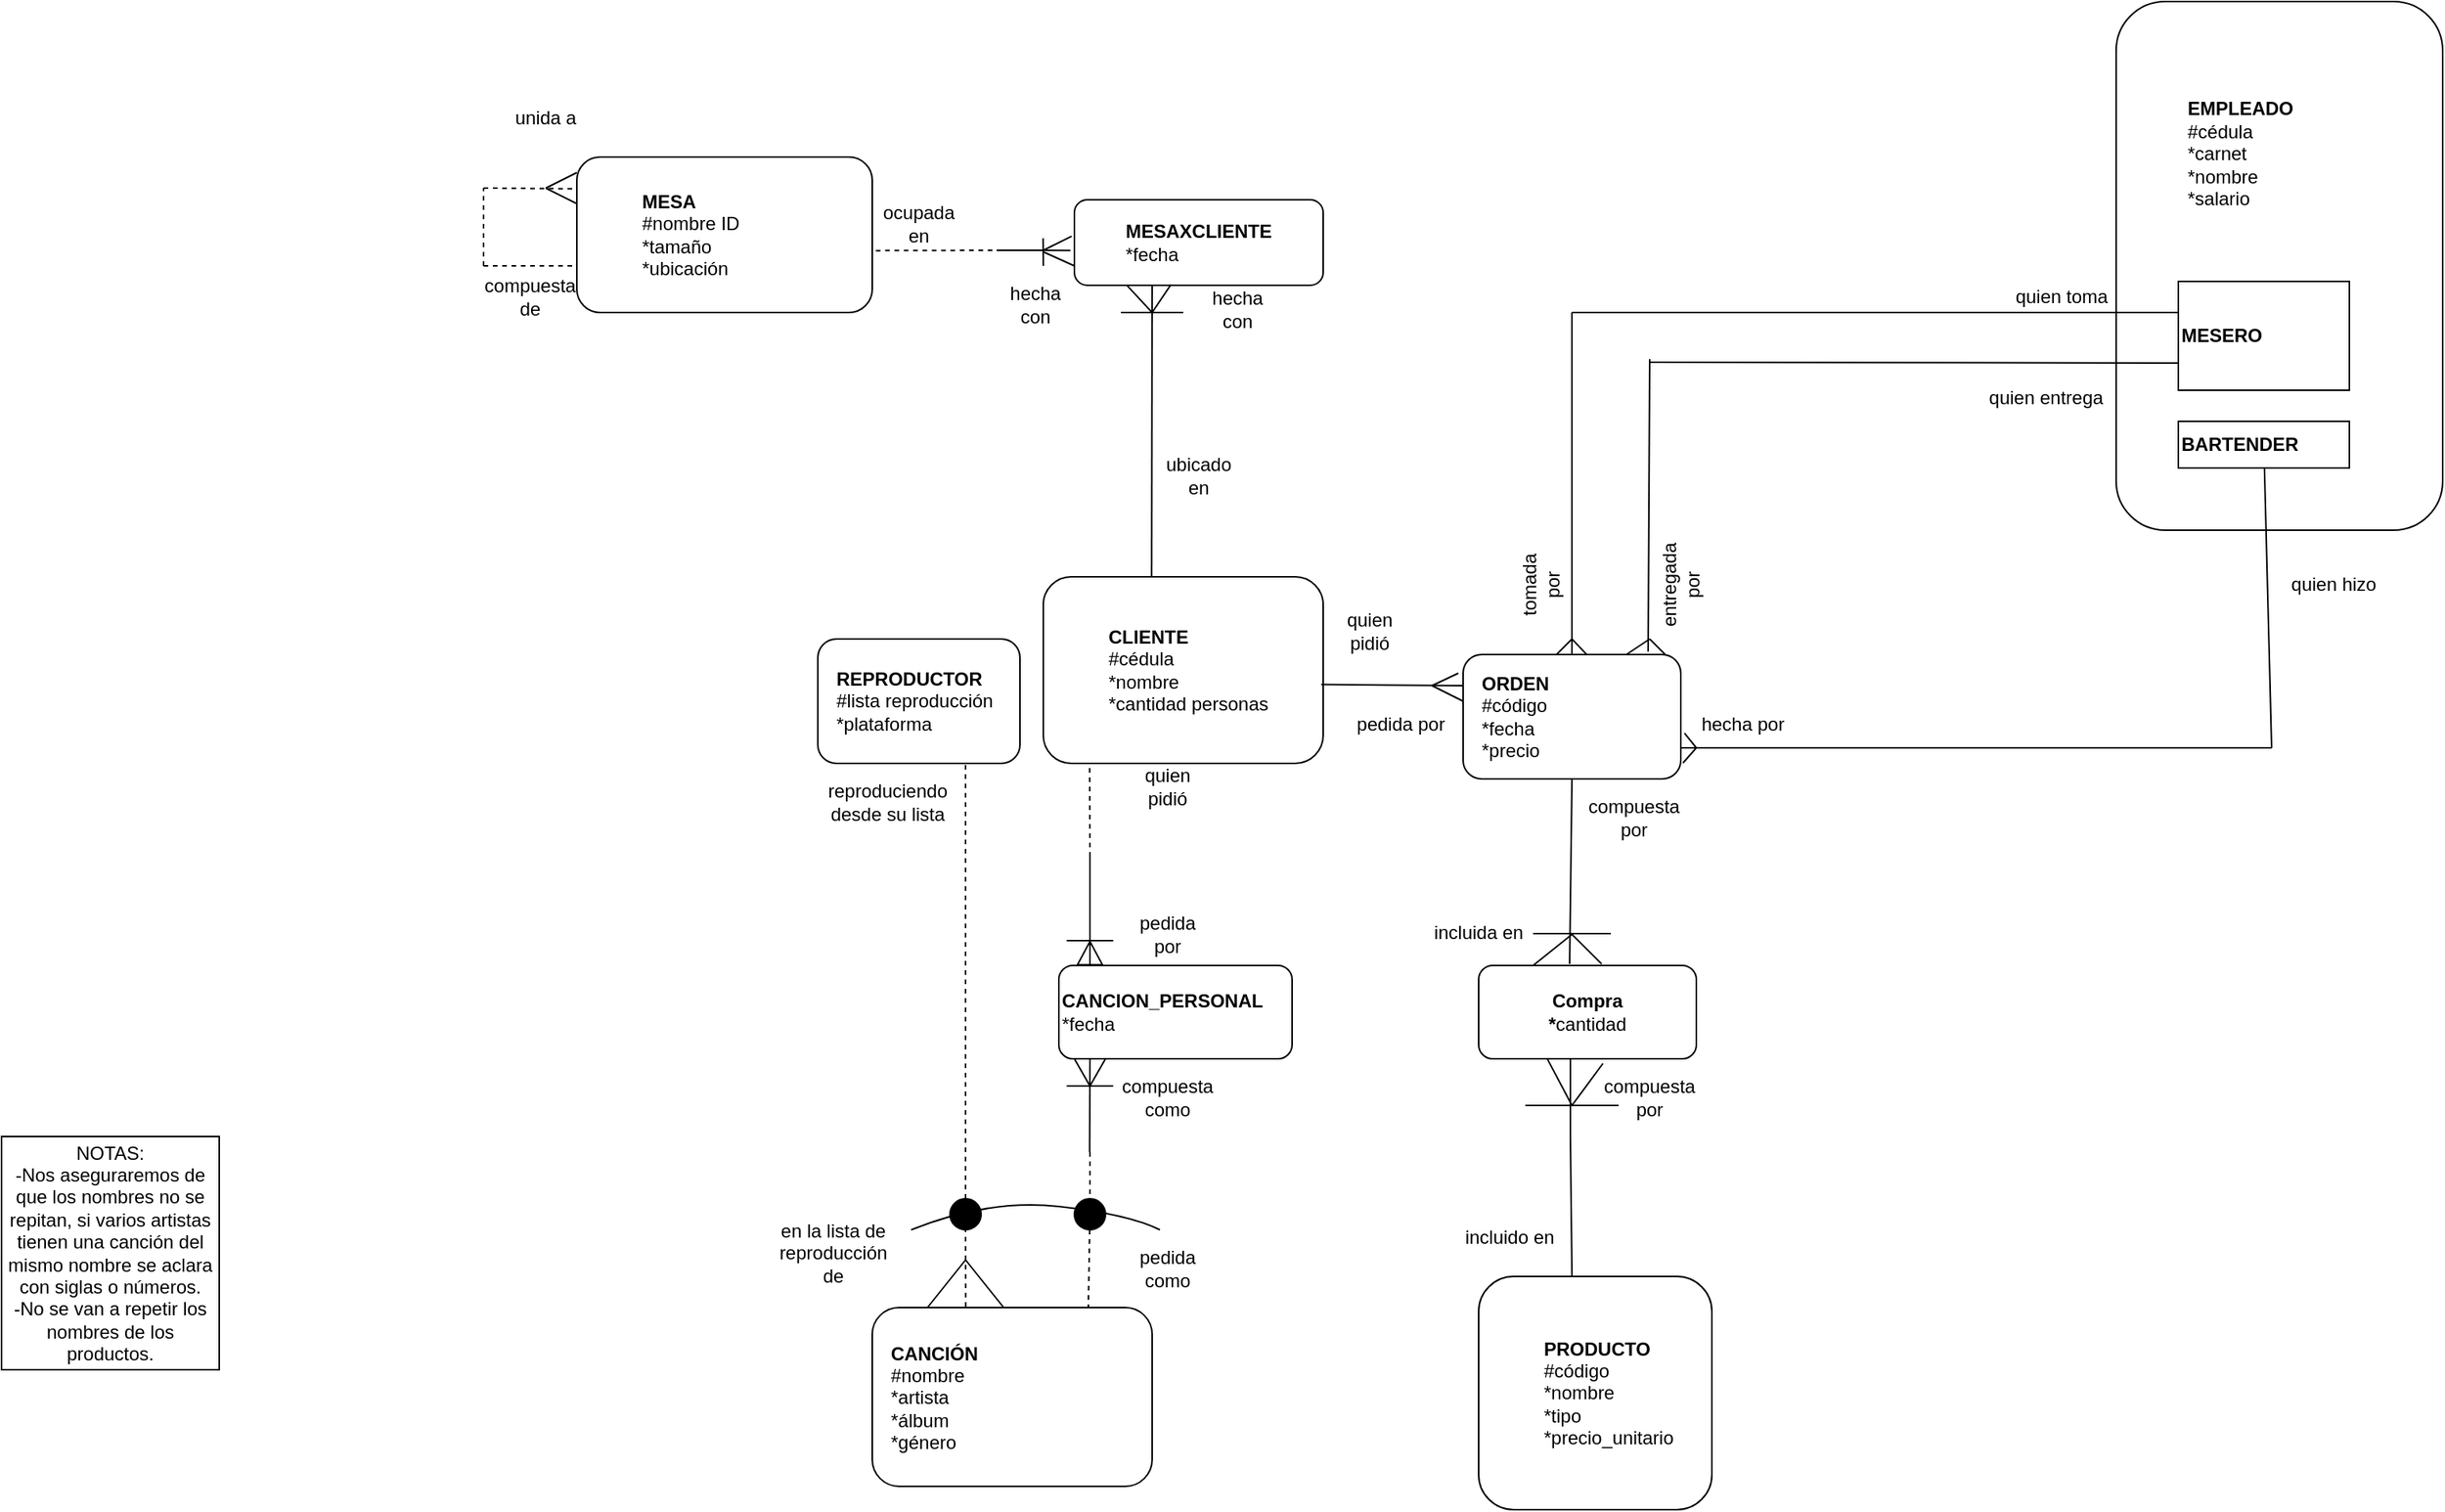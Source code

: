 <mxfile version="16.4.5" type="github">
  <diagram id="t7iMz_v3nmqHoSBbqk-X" name="ModeloER">
    <mxGraphModel dx="2048" dy="648" grid="1" gridSize="10" guides="1" tooltips="1" connect="1" arrows="1" fold="1" page="1" pageScale="1" pageWidth="827" pageHeight="1169" math="0" shadow="0">
      <root>
        <mxCell id="0" />
        <mxCell id="1" parent="0" />
        <mxCell id="OXFTJpmhbNPDLJmi7TiD-1" value="" style="triangle;whiteSpace=wrap;html=1;rotation=-90;connectable=0;fillColor=none;" vertex="1" parent="1">
          <mxGeometry x="104.38" y="800" width="31.25" height="50" as="geometry" />
        </mxCell>
        <mxCell id="szS_IiKJX-dhthdG4j-6-1" value="&lt;blockquote style=&quot;margin: 0 0 0 40px ; border: none ; padding: 0px&quot;&gt;&lt;b&gt;MESA&lt;/b&gt;&lt;/blockquote&gt;&lt;blockquote style=&quot;margin: 0px 0px 0px 40px ; border: none ; padding: 0px&quot;&gt;#nombre ID&lt;/blockquote&gt;&lt;blockquote style=&quot;margin: 0px 0px 0px 40px ; border: none ; padding: 0px&quot;&gt;*tamaño&lt;/blockquote&gt;&lt;blockquote style=&quot;margin: 0px 0px 0px 40px ; border: none ; padding: 0px&quot;&gt;*ubicación&lt;/blockquote&gt;" style="rounded=1;whiteSpace=wrap;html=1;align=left;" parent="1" vertex="1">
          <mxGeometry x="-130" y="100" width="190" height="100" as="geometry" />
        </mxCell>
        <mxCell id="szS_IiKJX-dhthdG4j-6-2" value="&lt;blockquote style=&quot;margin: 0 0 0 40px ; border: none ; padding: 0px&quot;&gt;&lt;b&gt;CLIENTE&lt;br&gt;&lt;/b&gt;#cédula&lt;br&gt;*nombre&lt;br&gt;*cantidad personas&lt;/blockquote&gt;" style="rounded=1;whiteSpace=wrap;html=1;align=left;" parent="1" vertex="1">
          <mxGeometry x="170" y="370" width="180" height="120" as="geometry" />
        </mxCell>
        <mxCell id="szS_IiKJX-dhthdG4j-6-14" value="" style="group;allowArrows=0;" parent="1" vertex="1" connectable="0">
          <mxGeometry x="860" width="210" height="430" as="geometry" />
        </mxCell>
        <mxCell id="szS_IiKJX-dhthdG4j-6-9" value="" style="rounded=1;whiteSpace=wrap;html=1;" parent="szS_IiKJX-dhthdG4j-6-14" vertex="1">
          <mxGeometry width="210" height="340" as="geometry" />
        </mxCell>
        <mxCell id="szS_IiKJX-dhthdG4j-6-8" value="&lt;blockquote style=&quot;margin: 0px 0px 0px 40px ; border: none ; padding: 0px&quot;&gt;&lt;/blockquote&gt;&lt;b&gt;&lt;div style=&quot;text-align: left&quot;&gt;&lt;b&gt;EMPLEADO&lt;/b&gt;&lt;/div&gt;&lt;/b&gt;&lt;blockquote style=&quot;margin: 0px 0px 0px 40px ; border: none ; padding: 0px&quot;&gt;&lt;/blockquote&gt;&lt;span&gt;&lt;div style=&quot;text-align: left&quot;&gt;&lt;span&gt;#cédula&lt;/span&gt;&lt;/div&gt;&lt;/span&gt;&lt;blockquote style=&quot;margin: 0px 0px 0px 40px ; border: none ; padding: 0px&quot;&gt;&lt;/blockquote&gt;&lt;span&gt;&lt;div style=&quot;text-align: left&quot;&gt;&lt;span&gt;*carnet&lt;/span&gt;&lt;/div&gt;&lt;/span&gt;&lt;blockquote style=&quot;margin: 0px 0px 0px 40px ; border: none ; padding: 0px&quot;&gt;&lt;/blockquote&gt;&lt;span&gt;&lt;div style=&quot;text-align: left&quot;&gt;&lt;span&gt;*nombre&lt;/span&gt;&lt;/div&gt;&lt;/span&gt;&lt;div style=&quot;text-align: left&quot;&gt;&lt;span&gt;*salario&lt;/span&gt;&lt;/div&gt;&lt;blockquote style=&quot;text-align: left ; margin: 0px 0px 0px 40px ; border: none ; padding: 0px&quot;&gt;&lt;br&gt;&lt;/blockquote&gt;" style="text;html=1;strokeColor=none;fillColor=none;align=center;verticalAlign=middle;whiteSpace=wrap;rounded=0;" parent="szS_IiKJX-dhthdG4j-6-14" vertex="1">
          <mxGeometry x="40" y="60" width="80" height="90" as="geometry" />
        </mxCell>
        <mxCell id="szS_IiKJX-dhthdG4j-6-11" value="&lt;b&gt;MESERO&lt;/b&gt;" style="rounded=0;whiteSpace=wrap;html=1;align=left;" parent="szS_IiKJX-dhthdG4j-6-14" vertex="1">
          <mxGeometry x="40" y="180" width="110" height="70" as="geometry" />
        </mxCell>
        <mxCell id="szS_IiKJX-dhthdG4j-6-13" value="&lt;b&gt;BARTENDER&lt;/b&gt;" style="rounded=0;whiteSpace=wrap;html=1;align=left;" parent="szS_IiKJX-dhthdG4j-6-14" vertex="1">
          <mxGeometry x="40" y="270" width="110" height="30" as="geometry" />
        </mxCell>
        <mxCell id="E4MxPmM2y-Qh73wYfzmi-9" value="quien hizo" style="text;html=1;strokeColor=none;fillColor=none;align=center;verticalAlign=middle;whiteSpace=wrap;rounded=0;rotation=0;" parent="szS_IiKJX-dhthdG4j-6-14" vertex="1">
          <mxGeometry x="110" y="360" width="60" height="30" as="geometry" />
        </mxCell>
        <mxCell id="szS_IiKJX-dhthdG4j-6-22" value="" style="group" parent="1" vertex="1" connectable="0">
          <mxGeometry x="25" y="410" width="130" height="80" as="geometry" />
        </mxCell>
        <mxCell id="szS_IiKJX-dhthdG4j-6-21" value="" style="rounded=1;whiteSpace=wrap;html=1;" parent="szS_IiKJX-dhthdG4j-6-22" vertex="1">
          <mxGeometry width="130" height="80" as="geometry" />
        </mxCell>
        <mxCell id="szS_IiKJX-dhthdG4j-6-20" value="&lt;b&gt;REPRODUCTOR&lt;/b&gt;&lt;br&gt;#lista reproducción&lt;br&gt;*plataforma" style="text;html=1;strokeColor=none;fillColor=none;align=left;verticalAlign=middle;whiteSpace=wrap;rounded=0;" parent="szS_IiKJX-dhthdG4j-6-22" vertex="1">
          <mxGeometry x="10" y="5" width="110" height="70" as="geometry" />
        </mxCell>
        <mxCell id="szS_IiKJX-dhthdG4j-6-25" value="" style="group" parent="1" vertex="1" connectable="0">
          <mxGeometry x="440" y="420" width="140" height="80" as="geometry" />
        </mxCell>
        <mxCell id="szS_IiKJX-dhthdG4j-6-24" value="" style="rounded=1;whiteSpace=wrap;html=1;" parent="szS_IiKJX-dhthdG4j-6-25" vertex="1">
          <mxGeometry width="140" height="80" as="geometry" />
        </mxCell>
        <mxCell id="szS_IiKJX-dhthdG4j-6-23" value="&lt;div&gt;&lt;b&gt;ORDEN&lt;/b&gt;&lt;/div&gt;&lt;div&gt;#código&lt;/div&gt;&lt;div&gt;*fecha&lt;/div&gt;&lt;div&gt;*precio&lt;/div&gt;" style="text;html=1;strokeColor=none;fillColor=none;align=left;verticalAlign=middle;whiteSpace=wrap;rounded=0;" parent="szS_IiKJX-dhthdG4j-6-25" vertex="1">
          <mxGeometry x="10" y="5" width="120" height="70" as="geometry" />
        </mxCell>
        <mxCell id="szS_IiKJX-dhthdG4j-6-31" value="" style="group" parent="1" vertex="1" connectable="0">
          <mxGeometry x="60" y="840" width="180" height="115" as="geometry" />
        </mxCell>
        <mxCell id="szS_IiKJX-dhthdG4j-6-30" value="" style="rounded=1;whiteSpace=wrap;html=1;" parent="szS_IiKJX-dhthdG4j-6-31" vertex="1">
          <mxGeometry width="180" height="115" as="geometry" />
        </mxCell>
        <mxCell id="szS_IiKJX-dhthdG4j-6-29" value="&lt;b&gt;CANCIÓN&lt;/b&gt;&lt;br&gt;#nombre&lt;br&gt;*artista&lt;br&gt;*álbum&lt;br&gt;*género" style="text;html=1;strokeColor=none;fillColor=none;align=left;verticalAlign=middle;whiteSpace=wrap;rounded=0;" parent="szS_IiKJX-dhthdG4j-6-31" vertex="1">
          <mxGeometry x="10" y="12.5" width="160" height="90" as="geometry" />
        </mxCell>
        <mxCell id="szS_IiKJX-dhthdG4j-6-37" value="" style="endArrow=none;dashed=1;html=1;rounded=0;exitX=1.012;exitY=0.602;exitDx=0;exitDy=0;exitPerimeter=0;" parent="1" source="szS_IiKJX-dhthdG4j-6-1" edge="1">
          <mxGeometry width="50" height="50" relative="1" as="geometry">
            <mxPoint x="100" y="150" as="sourcePoint" />
            <mxPoint x="140" y="160" as="targetPoint" />
          </mxGeometry>
        </mxCell>
        <mxCell id="szS_IiKJX-dhthdG4j-6-39" value="" style="endArrow=none;html=1;rounded=0;entryX=0.387;entryY=0;entryDx=0;entryDy=0;entryPerimeter=0;" parent="1" target="szS_IiKJX-dhthdG4j-6-2" edge="1">
          <mxGeometry width="50" height="50" relative="1" as="geometry">
            <mxPoint x="240" y="180" as="sourcePoint" />
            <mxPoint x="239.6" y="245" as="targetPoint" />
          </mxGeometry>
        </mxCell>
        <mxCell id="szS_IiKJX-dhthdG4j-6-40" value="" style="endArrow=none;dashed=1;html=1;rounded=0;entryX=0.772;entryY=0;entryDx=0;entryDy=0;entryPerimeter=0;startArrow=none;" parent="1" source="stF59OzjU4HoUzXqxAx8-54" target="szS_IiKJX-dhthdG4j-6-30" edge="1">
          <mxGeometry width="50" height="50" relative="1" as="geometry">
            <mxPoint x="199" y="750" as="sourcePoint" />
            <mxPoint x="199" y="640" as="targetPoint" />
          </mxGeometry>
        </mxCell>
        <mxCell id="szS_IiKJX-dhthdG4j-6-50" value="" style="endArrow=none;html=1;rounded=0;" parent="1" edge="1">
          <mxGeometry width="50" height="50" relative="1" as="geometry">
            <mxPoint x="510" y="200" as="sourcePoint" />
            <mxPoint x="900" y="200" as="targetPoint" />
          </mxGeometry>
        </mxCell>
        <mxCell id="szS_IiKJX-dhthdG4j-6-68" value="" style="shape=image;html=1;verticalAlign=top;verticalLabelPosition=bottom;labelBackgroundColor=#ffffff;imageAspect=0;aspect=fixed;image=https://cdn4.iconfinder.com/data/icons/essential-app-2/16/record-round-circle-dot-128.png;connectable=0;allowArrows=0;" parent="1" vertex="1">
          <mxGeometry x="130" y="550" as="geometry" />
        </mxCell>
        <mxCell id="szS_IiKJX-dhthdG4j-6-79" value="" style="endArrow=none;html=1;curved=1;" parent="1" edge="1">
          <mxGeometry width="50" height="50" relative="1" as="geometry">
            <mxPoint x="510" y="420" as="sourcePoint" />
            <mxPoint x="510" y="200" as="targetPoint" />
          </mxGeometry>
        </mxCell>
        <mxCell id="szS_IiKJX-dhthdG4j-6-80" value="" style="endArrow=none;html=1;curved=1;entryX=0;entryY=0.75;entryDx=0;entryDy=0;" parent="1" target="szS_IiKJX-dhthdG4j-6-11" edge="1">
          <mxGeometry width="50" height="50" relative="1" as="geometry">
            <mxPoint x="560" y="232" as="sourcePoint" />
            <mxPoint x="590" y="390" as="targetPoint" />
          </mxGeometry>
        </mxCell>
        <mxCell id="szS_IiKJX-dhthdG4j-6-81" value="" style="endArrow=none;html=1;curved=1;exitX=0.85;exitY=-0.023;exitDx=0;exitDy=0;exitPerimeter=0;" parent="1" source="szS_IiKJX-dhthdG4j-6-24" edge="1">
          <mxGeometry width="50" height="50" relative="1" as="geometry">
            <mxPoint x="560" y="410" as="sourcePoint" />
            <mxPoint x="560" y="230" as="targetPoint" />
          </mxGeometry>
        </mxCell>
        <mxCell id="szS_IiKJX-dhthdG4j-6-88" value="en la lista de reproducción de" style="text;html=1;strokeColor=none;fillColor=none;align=center;verticalAlign=middle;whiteSpace=wrap;rounded=0;" parent="1" vertex="1">
          <mxGeometry y="780" width="70" height="50" as="geometry" />
        </mxCell>
        <mxCell id="szS_IiKJX-dhthdG4j-6-90" value="pedida como" style="text;html=1;strokeColor=none;fillColor=none;align=center;verticalAlign=middle;whiteSpace=wrap;rounded=0;" parent="1" vertex="1">
          <mxGeometry x="220" y="800" width="60" height="30" as="geometry" />
        </mxCell>
        <mxCell id="szS_IiKJX-dhthdG4j-6-91" value="reproduciendo desde su lista" style="text;html=1;strokeColor=none;fillColor=none;align=center;verticalAlign=middle;whiteSpace=wrap;rounded=0;" parent="1" vertex="1">
          <mxGeometry x="40" y="500" width="60" height="30" as="geometry" />
        </mxCell>
        <mxCell id="szS_IiKJX-dhthdG4j-6-93" value="quien pidió" style="text;html=1;strokeColor=none;fillColor=none;align=center;verticalAlign=middle;whiteSpace=wrap;rounded=0;" parent="1" vertex="1">
          <mxGeometry x="220" y="490" width="60" height="30" as="geometry" />
        </mxCell>
        <mxCell id="szS_IiKJX-dhthdG4j-6-95" value="quien pidió" style="text;html=1;strokeColor=none;fillColor=none;align=center;verticalAlign=middle;whiteSpace=wrap;rounded=0;rotation=0;" parent="1" vertex="1">
          <mxGeometry x="350" y="390" width="60" height="30" as="geometry" />
        </mxCell>
        <mxCell id="szS_IiKJX-dhthdG4j-6-97" value="pedida por" style="text;html=1;strokeColor=none;fillColor=none;align=center;verticalAlign=middle;whiteSpace=wrap;rounded=0;rotation=0;" parent="1" vertex="1">
          <mxGeometry x="370" y="450" width="60" height="30" as="geometry" />
        </mxCell>
        <mxCell id="szS_IiKJX-dhthdG4j-6-98" value="tomada por" style="text;html=1;strokeColor=none;fillColor=none;align=center;verticalAlign=middle;whiteSpace=wrap;rounded=0;rotation=-90;" parent="1" vertex="1">
          <mxGeometry x="460" y="360" width="60" height="30" as="geometry" />
        </mxCell>
        <mxCell id="szS_IiKJX-dhthdG4j-6-102" value="quien toma" style="text;html=1;strokeColor=none;fillColor=none;align=center;verticalAlign=middle;whiteSpace=wrap;rounded=0;" parent="1" vertex="1">
          <mxGeometry x="760" y="180" width="130" height="20" as="geometry" />
        </mxCell>
        <mxCell id="szS_IiKJX-dhthdG4j-6-103" value="quien entrega" style="text;html=1;strokeColor=none;fillColor=none;align=center;verticalAlign=middle;whiteSpace=wrap;rounded=0;" parent="1" vertex="1">
          <mxGeometry x="770" y="240" width="90" height="30" as="geometry" />
        </mxCell>
        <mxCell id="szS_IiKJX-dhthdG4j-6-104" value="entregada por" style="text;html=1;strokeColor=none;fillColor=none;align=center;verticalAlign=middle;whiteSpace=wrap;rounded=0;rotation=-90;" parent="1" vertex="1">
          <mxGeometry x="550" y="360" width="60" height="30" as="geometry" />
        </mxCell>
        <mxCell id="szS_IiKJX-dhthdG4j-6-105" value="" style="endArrow=none;html=1;entryX=0.57;entryY=0.004;entryDx=0;entryDy=0;entryPerimeter=0;" parent="1" target="szS_IiKJX-dhthdG4j-6-24" edge="1">
          <mxGeometry width="50" height="50" relative="1" as="geometry">
            <mxPoint x="510" y="410" as="sourcePoint" />
            <mxPoint x="630" y="360" as="targetPoint" />
          </mxGeometry>
        </mxCell>
        <mxCell id="szS_IiKJX-dhthdG4j-6-106" value="" style="endArrow=none;html=1;entryX=0.429;entryY=0;entryDx=0;entryDy=0;entryPerimeter=0;" parent="1" target="szS_IiKJX-dhthdG4j-6-24" edge="1">
          <mxGeometry width="50" height="50" relative="1" as="geometry">
            <mxPoint x="510" y="410" as="sourcePoint" />
            <mxPoint x="630" y="360" as="targetPoint" />
          </mxGeometry>
        </mxCell>
        <mxCell id="szS_IiKJX-dhthdG4j-6-110" value="" style="endArrow=none;html=1;exitX=0.75;exitY=0;exitDx=0;exitDy=0;" parent="1" source="szS_IiKJX-dhthdG4j-6-24" edge="1">
          <mxGeometry width="50" height="50" relative="1" as="geometry">
            <mxPoint x="580" y="400" as="sourcePoint" />
            <mxPoint x="560" y="410" as="targetPoint" />
          </mxGeometry>
        </mxCell>
        <mxCell id="szS_IiKJX-dhthdG4j-6-111" value="" style="endArrow=none;html=1;" parent="1" edge="1">
          <mxGeometry width="50" height="50" relative="1" as="geometry">
            <mxPoint x="560" y="410" as="sourcePoint" />
            <mxPoint x="570" y="420" as="targetPoint" />
          </mxGeometry>
        </mxCell>
        <mxCell id="szS_IiKJX-dhthdG4j-6-119" value="ocupada en" style="text;html=1;strokeColor=none;fillColor=none;align=center;verticalAlign=middle;whiteSpace=wrap;rounded=0;" parent="1" vertex="1">
          <mxGeometry x="60" y="127.5" width="60" height="30" as="geometry" />
        </mxCell>
        <mxCell id="szS_IiKJX-dhthdG4j-6-120" value="ubicado en" style="text;html=1;strokeColor=none;fillColor=none;align=center;verticalAlign=middle;whiteSpace=wrap;rounded=0;connectable=0;" parent="1" vertex="1">
          <mxGeometry x="240" y="290" width="60" height="30" as="geometry" />
        </mxCell>
        <mxCell id="szS_IiKJX-dhthdG4j-6-143" value="" style="endArrow=none;html=1;dashed=1;entryX=-0.006;entryY=0.204;entryDx=0;entryDy=0;entryPerimeter=0;" parent="1" target="szS_IiKJX-dhthdG4j-6-1" edge="1">
          <mxGeometry width="50" height="50" relative="1" as="geometry">
            <mxPoint x="-190" y="120" as="sourcePoint" />
            <mxPoint x="-160" y="120" as="targetPoint" />
          </mxGeometry>
        </mxCell>
        <mxCell id="szS_IiKJX-dhthdG4j-6-146" value="" style="endArrow=none;dashed=1;html=1;" parent="1" edge="1">
          <mxGeometry width="50" height="50" relative="1" as="geometry">
            <mxPoint x="-190" y="170" as="sourcePoint" />
            <mxPoint x="-190" y="120" as="targetPoint" />
          </mxGeometry>
        </mxCell>
        <mxCell id="szS_IiKJX-dhthdG4j-6-147" value="" style="endArrow=none;dashed=1;html=1;" parent="1" edge="1">
          <mxGeometry width="50" height="50" relative="1" as="geometry">
            <mxPoint x="-190" y="170" as="sourcePoint" />
            <mxPoint x="-130" y="170" as="targetPoint" />
          </mxGeometry>
        </mxCell>
        <mxCell id="szS_IiKJX-dhthdG4j-6-150" value="compuesta de" style="text;html=1;strokeColor=none;fillColor=none;align=center;verticalAlign=middle;whiteSpace=wrap;rounded=0;" parent="1" vertex="1">
          <mxGeometry x="-190" y="175" width="60" height="30" as="geometry" />
        </mxCell>
        <mxCell id="szS_IiKJX-dhthdG4j-6-151" value="unida a" style="text;html=1;strokeColor=none;fillColor=none;align=center;verticalAlign=middle;whiteSpace=wrap;rounded=0;" parent="1" vertex="1">
          <mxGeometry x="-180" y="60" width="60" height="30" as="geometry" />
        </mxCell>
        <mxCell id="E4MxPmM2y-Qh73wYfzmi-6" value="hecha por" style="text;html=1;strokeColor=none;fillColor=none;align=center;verticalAlign=middle;whiteSpace=wrap;rounded=0;rotation=0;" parent="1" vertex="1">
          <mxGeometry x="590" y="450" width="60" height="30" as="geometry" />
        </mxCell>
        <mxCell id="E4MxPmM2y-Qh73wYfzmi-7" value="" style="endArrow=none;html=1;rounded=0;exitX=1;exitY=0.75;exitDx=0;exitDy=0;" parent="1" source="szS_IiKJX-dhthdG4j-6-24" edge="1">
          <mxGeometry width="50" height="50" relative="1" as="geometry">
            <mxPoint x="750" y="560" as="sourcePoint" />
            <mxPoint x="960" y="480" as="targetPoint" />
          </mxGeometry>
        </mxCell>
        <mxCell id="E4MxPmM2y-Qh73wYfzmi-8" value="" style="endArrow=none;html=1;rounded=0;" parent="1" target="szS_IiKJX-dhthdG4j-6-13" edge="1">
          <mxGeometry width="50" height="50" relative="1" as="geometry">
            <mxPoint x="960" y="480" as="sourcePoint" />
            <mxPoint x="800" y="510" as="targetPoint" />
          </mxGeometry>
        </mxCell>
        <mxCell id="E4MxPmM2y-Qh73wYfzmi-29" value="" style="endArrow=none;html=1;rounded=0;exitX=1.017;exitY=0.632;exitDx=0;exitDy=0;exitPerimeter=0;" parent="1" source="szS_IiKJX-dhthdG4j-6-24" edge="1">
          <mxGeometry width="50" height="50" relative="1" as="geometry">
            <mxPoint x="730" y="410" as="sourcePoint" />
            <mxPoint x="590" y="480" as="targetPoint" />
          </mxGeometry>
        </mxCell>
        <mxCell id="E4MxPmM2y-Qh73wYfzmi-30" value="" style="endArrow=none;html=1;rounded=0;exitX=1.01;exitY=0.872;exitDx=0;exitDy=0;exitPerimeter=0;" parent="1" source="szS_IiKJX-dhthdG4j-6-24" edge="1">
          <mxGeometry width="50" height="50" relative="1" as="geometry">
            <mxPoint x="730" y="410" as="sourcePoint" />
            <mxPoint x="590" y="480" as="targetPoint" />
          </mxGeometry>
        </mxCell>
        <mxCell id="gC7zmRtma9nNrmju2rJM-2" value="NOTAS:&lt;br&gt;-Nos aseguraremos de que los nombres no se repitan, si varios artistas tienen una canción del mismo nombre se aclara con siglas o números.&lt;br&gt;-No se van a repetir los nombres de los productos." style="rounded=0;whiteSpace=wrap;html=1;" parent="1" vertex="1">
          <mxGeometry x="-500" y="730" width="140" height="150" as="geometry" />
        </mxCell>
        <mxCell id="stF59OzjU4HoUzXqxAx8-1" value="&lt;b&gt;MESAXCLIENTE&lt;/b&gt;&lt;br&gt;&lt;div style=&quot;text-align: left&quot;&gt;&lt;span&gt;*fecha&lt;/span&gt;&lt;/div&gt;" style="rounded=1;whiteSpace=wrap;html=1;align=center;" parent="1" vertex="1">
          <mxGeometry x="190" y="127.5" width="160" height="55" as="geometry" />
        </mxCell>
        <mxCell id="stF59OzjU4HoUzXqxAx8-7" value="" style="endArrow=none;html=1;rounded=0;entryX=0.388;entryY=0.992;entryDx=0;entryDy=0;entryPerimeter=0;" parent="1" target="stF59OzjU4HoUzXqxAx8-1" edge="1">
          <mxGeometry width="50" height="50" relative="1" as="geometry">
            <mxPoint x="240" y="200" as="sourcePoint" />
            <mxPoint x="280" y="210" as="targetPoint" />
          </mxGeometry>
        </mxCell>
        <mxCell id="stF59OzjU4HoUzXqxAx8-8" value="" style="endArrow=none;html=1;rounded=0;exitX=0.212;exitY=1.003;exitDx=0;exitDy=0;exitPerimeter=0;" parent="1" source="stF59OzjU4HoUzXqxAx8-1" edge="1">
          <mxGeometry width="50" height="50" relative="1" as="geometry">
            <mxPoint x="230" y="260" as="sourcePoint" />
            <mxPoint x="240" y="200" as="targetPoint" />
          </mxGeometry>
        </mxCell>
        <mxCell id="stF59OzjU4HoUzXqxAx8-15" value="hecha con" style="text;html=1;strokeColor=none;fillColor=none;align=center;verticalAlign=middle;whiteSpace=wrap;rounded=0;" parent="1" vertex="1">
          <mxGeometry x="140" y="180" width="50" height="30" as="geometry" />
        </mxCell>
        <mxCell id="stF59OzjU4HoUzXqxAx8-16" value="" style="endArrow=none;html=1;rounded=0;" parent="1" edge="1">
          <mxGeometry width="50" height="50" relative="1" as="geometry">
            <mxPoint x="220" y="200" as="sourcePoint" />
            <mxPoint x="260" y="200" as="targetPoint" />
          </mxGeometry>
        </mxCell>
        <mxCell id="stF59OzjU4HoUzXqxAx8-17" value="hecha con" style="text;html=1;strokeColor=none;fillColor=none;align=center;verticalAlign=middle;whiteSpace=wrap;rounded=0;" parent="1" vertex="1">
          <mxGeometry x="270" y="182.5" width="50" height="30" as="geometry" />
        </mxCell>
        <mxCell id="stF59OzjU4HoUzXqxAx8-18" value="" style="endArrow=none;html=1;rounded=0;entryX=-0.016;entryY=0.594;entryDx=0;entryDy=0;entryPerimeter=0;" parent="1" target="stF59OzjU4HoUzXqxAx8-1" edge="1">
          <mxGeometry width="50" height="50" relative="1" as="geometry">
            <mxPoint x="140" y="160" as="sourcePoint" />
            <mxPoint x="170" y="155" as="targetPoint" />
            <Array as="points">
              <mxPoint x="170" y="160" />
            </Array>
          </mxGeometry>
        </mxCell>
        <mxCell id="stF59OzjU4HoUzXqxAx8-19" value="" style="endArrow=none;html=1;rounded=0;" parent="1" edge="1">
          <mxGeometry width="50" height="50" relative="1" as="geometry">
            <mxPoint x="170" y="170" as="sourcePoint" />
            <mxPoint x="169.87" y="152.25" as="targetPoint" />
          </mxGeometry>
        </mxCell>
        <mxCell id="stF59OzjU4HoUzXqxAx8-20" value="" style="endArrow=none;html=1;rounded=0;entryX=-0.011;entryY=0.426;entryDx=0;entryDy=0;entryPerimeter=0;" parent="1" target="stF59OzjU4HoUzXqxAx8-1" edge="1">
          <mxGeometry width="50" height="50" relative="1" as="geometry">
            <mxPoint x="170" y="160" as="sourcePoint" />
            <mxPoint x="160" y="140" as="targetPoint" />
          </mxGeometry>
        </mxCell>
        <mxCell id="stF59OzjU4HoUzXqxAx8-21" value="" style="endArrow=none;html=1;rounded=0;entryX=0;entryY=0.773;entryDx=0;entryDy=0;entryPerimeter=0;" parent="1" target="stF59OzjU4HoUzXqxAx8-1" edge="1">
          <mxGeometry width="50" height="50" relative="1" as="geometry">
            <mxPoint x="170" y="161" as="sourcePoint" />
            <mxPoint x="198.24" y="160.93" as="targetPoint" />
          </mxGeometry>
        </mxCell>
        <mxCell id="stF59OzjU4HoUzXqxAx8-22" value="" style="endArrow=none;html=1;rounded=0;entryX=0;entryY=0.3;entryDx=0;entryDy=0;entryPerimeter=0;" parent="1" target="szS_IiKJX-dhthdG4j-6-1" edge="1">
          <mxGeometry width="50" height="50" relative="1" as="geometry">
            <mxPoint x="-150" y="120" as="sourcePoint" />
            <mxPoint x="-30" y="130" as="targetPoint" />
          </mxGeometry>
        </mxCell>
        <mxCell id="stF59OzjU4HoUzXqxAx8-23" value="" style="endArrow=none;html=1;rounded=0;entryX=0;entryY=0.1;entryDx=0;entryDy=0;entryPerimeter=0;" parent="1" target="szS_IiKJX-dhthdG4j-6-1" edge="1">
          <mxGeometry width="50" height="50" relative="1" as="geometry">
            <mxPoint x="-150" y="120" as="sourcePoint" />
            <mxPoint x="-30" y="130" as="targetPoint" />
          </mxGeometry>
        </mxCell>
        <mxCell id="stF59OzjU4HoUzXqxAx8-24" value="&lt;blockquote style=&quot;margin: 0 0 0 40px ; border: none ; padding: 0px&quot;&gt;&lt;b&gt;PRODUCTO&lt;/b&gt;&lt;/blockquote&gt;&lt;blockquote style=&quot;margin: 0 0 0 40px ; border: none ; padding: 0px&quot;&gt;#código&lt;/blockquote&gt;&lt;blockquote style=&quot;margin: 0 0 0 40px ; border: none ; padding: 0px&quot;&gt;*nombre&lt;/blockquote&gt;&lt;blockquote style=&quot;margin: 0 0 0 40px ; border: none ; padding: 0px&quot;&gt;*tipo&lt;/blockquote&gt;&lt;blockquote style=&quot;margin: 0 0 0 40px ; border: none ; padding: 0px&quot;&gt;*precio_unitario&lt;/blockquote&gt;" style="rounded=1;whiteSpace=wrap;html=1;align=left;" parent="1" vertex="1">
          <mxGeometry x="450" y="820" width="150" height="150" as="geometry" />
        </mxCell>
        <mxCell id="stF59OzjU4HoUzXqxAx8-26" value="" style="endArrow=none;html=1;rounded=0;" parent="1" edge="1">
          <mxGeometry width="50" height="50" relative="1" as="geometry">
            <mxPoint x="510" y="820" as="sourcePoint" />
            <mxPoint x="509" y="680" as="targetPoint" />
            <Array as="points">
              <mxPoint x="509" y="730" />
            </Array>
          </mxGeometry>
        </mxCell>
        <mxCell id="stF59OzjU4HoUzXqxAx8-27" value="&lt;b&gt;Compra&lt;br&gt;&lt;div style=&quot;text-align: left&quot;&gt;&lt;b&gt;*&lt;/b&gt;&lt;span style=&quot;font-weight: normal&quot;&gt;cantidad&lt;/span&gt;&lt;/div&gt;&lt;/b&gt;" style="rounded=1;whiteSpace=wrap;html=1;align=center;" parent="1" vertex="1">
          <mxGeometry x="450" y="620" width="140" height="60" as="geometry" />
        </mxCell>
        <mxCell id="stF59OzjU4HoUzXqxAx8-29" value="" style="endArrow=none;html=1;rounded=0;entryX=0.571;entryY=1.05;entryDx=0;entryDy=0;entryPerimeter=0;" parent="1" target="stF59OzjU4HoUzXqxAx8-27" edge="1">
          <mxGeometry width="50" height="50" relative="1" as="geometry">
            <mxPoint x="510" y="710" as="sourcePoint" />
            <mxPoint x="620" y="640" as="targetPoint" />
          </mxGeometry>
        </mxCell>
        <mxCell id="stF59OzjU4HoUzXqxAx8-30" value="" style="endArrow=none;html=1;rounded=0;entryX=0.315;entryY=0.999;entryDx=0;entryDy=0;entryPerimeter=0;" parent="1" target="stF59OzjU4HoUzXqxAx8-27" edge="1">
          <mxGeometry width="50" height="50" relative="1" as="geometry">
            <mxPoint x="510" y="710" as="sourcePoint" />
            <mxPoint x="620" y="640" as="targetPoint" />
          </mxGeometry>
        </mxCell>
        <mxCell id="stF59OzjU4HoUzXqxAx8-31" value="" style="endArrow=none;html=1;rounded=0;exitX=0.25;exitY=0;exitDx=0;exitDy=0;" parent="1" source="stF59OzjU4HoUzXqxAx8-27" edge="1">
          <mxGeometry width="50" height="50" relative="1" as="geometry">
            <mxPoint x="570" y="690" as="sourcePoint" />
            <mxPoint x="510" y="600" as="targetPoint" />
          </mxGeometry>
        </mxCell>
        <mxCell id="stF59OzjU4HoUzXqxAx8-32" value="" style="endArrow=none;html=1;rounded=0;entryX=0.565;entryY=-0.017;entryDx=0;entryDy=0;entryPerimeter=0;" parent="1" target="stF59OzjU4HoUzXqxAx8-27" edge="1">
          <mxGeometry width="50" height="50" relative="1" as="geometry">
            <mxPoint x="510" y="600" as="sourcePoint" />
            <mxPoint x="620" y="640" as="targetPoint" />
          </mxGeometry>
        </mxCell>
        <mxCell id="stF59OzjU4HoUzXqxAx8-33" value="" style="endArrow=none;html=1;rounded=0;exitX=0.418;exitY=-0.017;exitDx=0;exitDy=0;exitPerimeter=0;" parent="1" source="stF59OzjU4HoUzXqxAx8-27" edge="1">
          <mxGeometry width="50" height="50" relative="1" as="geometry">
            <mxPoint x="510" y="610" as="sourcePoint" />
            <mxPoint x="510" y="500" as="targetPoint" />
          </mxGeometry>
        </mxCell>
        <mxCell id="stF59OzjU4HoUzXqxAx8-35" value="compuesta por" style="text;html=1;strokeColor=none;fillColor=none;align=center;verticalAlign=middle;whiteSpace=wrap;rounded=0;" parent="1" vertex="1">
          <mxGeometry x="520" y="510" width="60" height="30" as="geometry" />
        </mxCell>
        <mxCell id="stF59OzjU4HoUzXqxAx8-36" value="incluida en" style="text;html=1;strokeColor=none;fillColor=none;align=center;verticalAlign=middle;whiteSpace=wrap;rounded=0;" parent="1" vertex="1">
          <mxGeometry x="420" y="584" width="60" height="30" as="geometry" />
        </mxCell>
        <mxCell id="stF59OzjU4HoUzXqxAx8-37" value="compuesta por" style="text;html=1;strokeColor=none;fillColor=none;align=center;verticalAlign=middle;whiteSpace=wrap;rounded=0;" parent="1" vertex="1">
          <mxGeometry x="530" y="690" width="60" height="30" as="geometry" />
        </mxCell>
        <mxCell id="stF59OzjU4HoUzXqxAx8-38" value="incluido en" style="text;html=1;strokeColor=none;fillColor=none;align=center;verticalAlign=middle;whiteSpace=wrap;rounded=0;" parent="1" vertex="1">
          <mxGeometry x="440" y="780" width="60" height="30" as="geometry" />
        </mxCell>
        <mxCell id="stF59OzjU4HoUzXqxAx8-39" value="" style="endArrow=none;html=1;rounded=0;exitX=0.993;exitY=0.577;exitDx=0;exitDy=0;exitPerimeter=0;entryX=0;entryY=0.25;entryDx=0;entryDy=0;" parent="1" source="szS_IiKJX-dhthdG4j-6-2" target="szS_IiKJX-dhthdG4j-6-24" edge="1">
          <mxGeometry width="50" height="50" relative="1" as="geometry">
            <mxPoint x="360" y="470" as="sourcePoint" />
            <mxPoint x="410" y="420" as="targetPoint" />
          </mxGeometry>
        </mxCell>
        <mxCell id="stF59OzjU4HoUzXqxAx8-40" value="" style="endArrow=none;html=1;rounded=0;entryX=-0.022;entryY=0.15;entryDx=0;entryDy=0;entryPerimeter=0;" parent="1" target="szS_IiKJX-dhthdG4j-6-24" edge="1">
          <mxGeometry width="50" height="50" relative="1" as="geometry">
            <mxPoint x="420" y="440" as="sourcePoint" />
            <mxPoint x="470" y="430" as="targetPoint" />
          </mxGeometry>
        </mxCell>
        <mxCell id="stF59OzjU4HoUzXqxAx8-41" value="" style="endArrow=none;html=1;rounded=0;entryX=0;entryY=0.375;entryDx=0;entryDy=0;entryPerimeter=0;" parent="1" target="szS_IiKJX-dhthdG4j-6-24" edge="1">
          <mxGeometry width="50" height="50" relative="1" as="geometry">
            <mxPoint x="420" y="440" as="sourcePoint" />
            <mxPoint x="440" y="440" as="targetPoint" />
          </mxGeometry>
        </mxCell>
        <mxCell id="stF59OzjU4HoUzXqxAx8-45" value="" style="endArrow=none;dashed=1;html=1;rounded=0;exitX=0.5;exitY=0;exitDx=0;exitDy=0;startArrow=none;" parent="1" source="stF59OzjU4HoUzXqxAx8-52" edge="1">
          <mxGeometry width="50" height="50" relative="1" as="geometry">
            <mxPoint x="150" y="620" as="sourcePoint" />
            <mxPoint x="120" y="490" as="targetPoint" />
          </mxGeometry>
        </mxCell>
        <mxCell id="stF59OzjU4HoUzXqxAx8-48" value="" style="curved=1;endArrow=none;html=1;rounded=0;endFill=0;" parent="1" edge="1">
          <mxGeometry width="50" height="50" relative="1" as="geometry">
            <mxPoint x="85" y="790" as="sourcePoint" />
            <mxPoint x="245" y="790" as="targetPoint" />
            <Array as="points">
              <mxPoint x="135" y="770" />
              <mxPoint x="225" y="780" />
            </Array>
          </mxGeometry>
        </mxCell>
        <mxCell id="stF59OzjU4HoUzXqxAx8-52" value="" style="ellipse;whiteSpace=wrap;html=1;aspect=fixed;fillColor=#000000;" parent="1" vertex="1">
          <mxGeometry x="110" y="770" width="20" height="20" as="geometry" />
        </mxCell>
        <mxCell id="stF59OzjU4HoUzXqxAx8-53" value="" style="endArrow=none;dashed=1;html=1;rounded=0;exitX=0.334;exitY=-0.004;exitDx=0;exitDy=0;exitPerimeter=0;" parent="1" source="szS_IiKJX-dhthdG4j-6-30" target="stF59OzjU4HoUzXqxAx8-52" edge="1">
          <mxGeometry width="50" height="50" relative="1" as="geometry">
            <mxPoint x="120.84" y="835.975" as="sourcePoint" />
            <mxPoint x="120" y="490" as="targetPoint" />
          </mxGeometry>
        </mxCell>
        <mxCell id="stF59OzjU4HoUzXqxAx8-54" value="" style="ellipse;whiteSpace=wrap;html=1;aspect=fixed;fillColor=#000000;" parent="1" vertex="1">
          <mxGeometry x="190" y="770" width="20" height="20" as="geometry" />
        </mxCell>
        <mxCell id="stF59OzjU4HoUzXqxAx8-55" value="" style="endArrow=none;dashed=1;html=1;rounded=0;entryX=0.5;entryY=0;entryDx=0;entryDy=0;" parent="1" target="stF59OzjU4HoUzXqxAx8-54" edge="1">
          <mxGeometry width="50" height="50" relative="1" as="geometry">
            <mxPoint x="200" y="740" as="sourcePoint" />
            <mxPoint x="198.96" y="840" as="targetPoint" />
          </mxGeometry>
        </mxCell>
        <mxCell id="stF59OzjU4HoUzXqxAx8-56" value="&lt;b&gt;CANCION_PERSONAL&lt;/b&gt;&lt;br&gt;*fecha" style="rounded=1;whiteSpace=wrap;html=1;fillColor=#FFFFFF;align=left;" parent="1" vertex="1">
          <mxGeometry x="180" y="620" width="150" height="60" as="geometry" />
        </mxCell>
        <mxCell id="stF59OzjU4HoUzXqxAx8-57" value="" style="endArrow=none;html=1;rounded=0;exitX=0;exitY=0.5;exitDx=0;exitDy=0;" parent="1" source="stF59OzjU4HoUzXqxAx8-66" edge="1">
          <mxGeometry width="50" height="50" relative="1" as="geometry">
            <mxPoint x="200" y="700" as="sourcePoint" />
            <mxPoint x="199.8" y="740" as="targetPoint" />
          </mxGeometry>
        </mxCell>
        <mxCell id="stF59OzjU4HoUzXqxAx8-60" value="" style="endArrow=none;html=1;rounded=0;exitX=0;exitY=0.5;exitDx=0;exitDy=0;" parent="1" source="stF59OzjU4HoUzXqxAx8-63" edge="1">
          <mxGeometry width="50" height="50" relative="1" as="geometry">
            <mxPoint x="200" y="600" as="sourcePoint" />
            <mxPoint x="200" y="550" as="targetPoint" />
          </mxGeometry>
        </mxCell>
        <mxCell id="stF59OzjU4HoUzXqxAx8-61" value="" style="endArrow=none;dashed=1;html=1;rounded=0;" parent="1" edge="1">
          <mxGeometry width="50" height="50" relative="1" as="geometry">
            <mxPoint x="200" y="550" as="sourcePoint" />
            <mxPoint x="199.8" y="490" as="targetPoint" />
          </mxGeometry>
        </mxCell>
        <mxCell id="stF59OzjU4HoUzXqxAx8-63" value="" style="triangle;whiteSpace=wrap;html=1;fillColor=#FFFFFF;rotation=-90;fillOpacity=0;" parent="1" vertex="1">
          <mxGeometry x="192.5" y="604" width="15" height="16" as="geometry" />
        </mxCell>
        <mxCell id="stF59OzjU4HoUzXqxAx8-66" value="" style="triangle;whiteSpace=wrap;html=1;fillColor=#FFFFFF;rotation=90;fillOpacity=0;" parent="1" vertex="1">
          <mxGeometry x="191.25" y="678.75" width="17.5" height="20" as="geometry" />
        </mxCell>
        <mxCell id="stF59OzjU4HoUzXqxAx8-67" value="pedida&lt;br&gt;por" style="text;html=1;strokeColor=none;fillColor=none;align=center;verticalAlign=middle;whiteSpace=wrap;rounded=0;" parent="1" vertex="1">
          <mxGeometry x="220" y="585" width="60" height="30" as="geometry" />
        </mxCell>
        <mxCell id="stF59OzjU4HoUzXqxAx8-68" value="" style="endArrow=none;html=1;rounded=0;" parent="1" edge="1">
          <mxGeometry width="50" height="50" relative="1" as="geometry">
            <mxPoint x="480" y="710" as="sourcePoint" />
            <mxPoint x="540" y="710" as="targetPoint" />
          </mxGeometry>
        </mxCell>
        <mxCell id="stF59OzjU4HoUzXqxAx8-69" value="" style="endArrow=none;html=1;rounded=0;" parent="1" edge="1">
          <mxGeometry width="50" height="50" relative="1" as="geometry">
            <mxPoint x="485" y="599.5" as="sourcePoint" />
            <mxPoint x="535" y="599.5" as="targetPoint" />
          </mxGeometry>
        </mxCell>
        <mxCell id="stF59OzjU4HoUzXqxAx8-70" value="" style="endArrow=none;html=1;rounded=0;" parent="1" edge="1">
          <mxGeometry width="50" height="50" relative="1" as="geometry">
            <mxPoint x="185" y="604" as="sourcePoint" />
            <mxPoint x="215" y="604" as="targetPoint" />
          </mxGeometry>
        </mxCell>
        <mxCell id="stF59OzjU4HoUzXqxAx8-71" value="" style="endArrow=none;html=1;rounded=0;" parent="1" edge="1">
          <mxGeometry width="50" height="50" relative="1" as="geometry">
            <mxPoint x="185" y="697.5" as="sourcePoint" />
            <mxPoint x="215" y="697.5" as="targetPoint" />
          </mxGeometry>
        </mxCell>
        <mxCell id="-XEEmlF3LrYFmZvbx9w7-1" value="compuesta como&lt;br&gt;" style="text;html=1;strokeColor=none;fillColor=none;align=center;verticalAlign=middle;whiteSpace=wrap;rounded=0;" parent="1" vertex="1">
          <mxGeometry x="220" y="690" width="60" height="30" as="geometry" />
        </mxCell>
      </root>
    </mxGraphModel>
  </diagram>
</mxfile>
